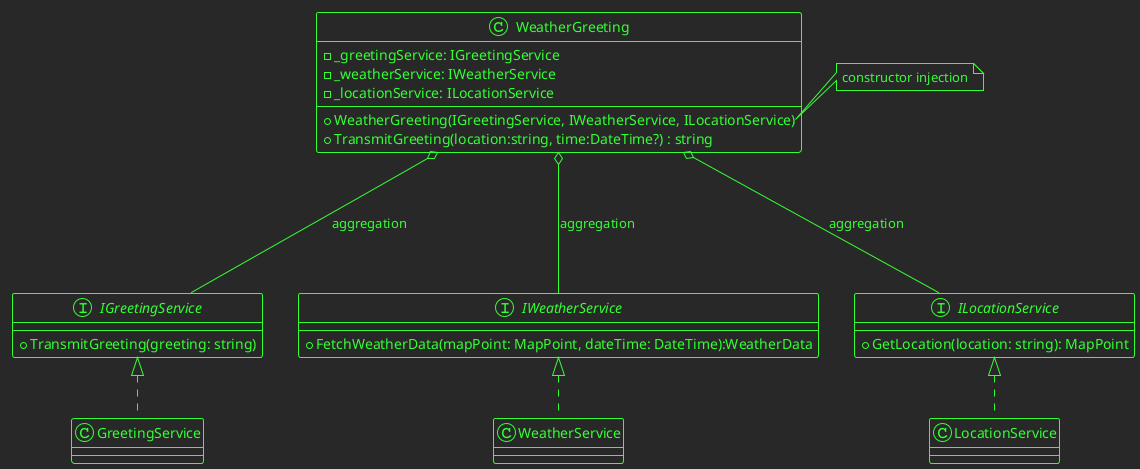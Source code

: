﻿@startuml
!theme crt-green

class WeatherGreeting {
    - _greetingService: IGreetingService
    - _weatherService: IWeatherService
    - _locationService: ILocationService
    + WeatherGreeting(IGreetingService, IWeatherService, ILocationService)
    + TransmitGreeting(location:string, time:DateTime?) : string
}

note right of WeatherGreeting::WeatherGreeting
constructor injection
end note

interface IGreetingService {
+ TransmitGreeting(greeting: string)
}

interface IWeatherService {
+ FetchWeatherData(mapPoint: MapPoint, dateTime: DateTime):WeatherData
}

interface ILocationService {
+ GetLocation(location: string): MapPoint
}

WeatherGreeting o--- IGreetingService : aggregation
WeatherGreeting o--- IWeatherService : aggregation
WeatherGreeting o--- ILocationService : aggregation

class GreetingService implements IGreetingService
class WeatherService implements IWeatherService
class LocationService implements ILocationService
@enduml
